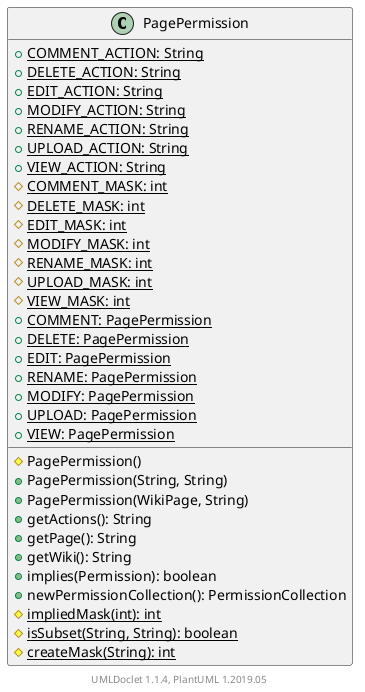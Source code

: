 @startuml

    class PagePermission [[PagePermission.html]] {
        {static} +COMMENT_ACTION: String
        {static} +DELETE_ACTION: String
        {static} +EDIT_ACTION: String
        {static} +MODIFY_ACTION: String
        {static} +RENAME_ACTION: String
        {static} +UPLOAD_ACTION: String
        {static} +VIEW_ACTION: String
        {static} #COMMENT_MASK: int
        {static} #DELETE_MASK: int
        {static} #EDIT_MASK: int
        {static} #MODIFY_MASK: int
        {static} #RENAME_MASK: int
        {static} #UPLOAD_MASK: int
        {static} #VIEW_MASK: int
        {static} +COMMENT: PagePermission
        {static} +DELETE: PagePermission
        {static} +EDIT: PagePermission
        {static} +RENAME: PagePermission
        {static} +MODIFY: PagePermission
        {static} +UPLOAD: PagePermission
        {static} +VIEW: PagePermission
        #PagePermission()
        +PagePermission(String, String)
        +PagePermission(WikiPage, String)
        +getActions(): String
        +getPage(): String
        +getWiki(): String
        +implies(Permission): boolean
        +newPermissionCollection(): PermissionCollection
        {static} #impliedMask(int): int
        {static} #isSubset(String, String): boolean
        {static} #createMask(String): int
    }


    center footer UMLDoclet 1.1.4, PlantUML 1.2019.05
@enduml

